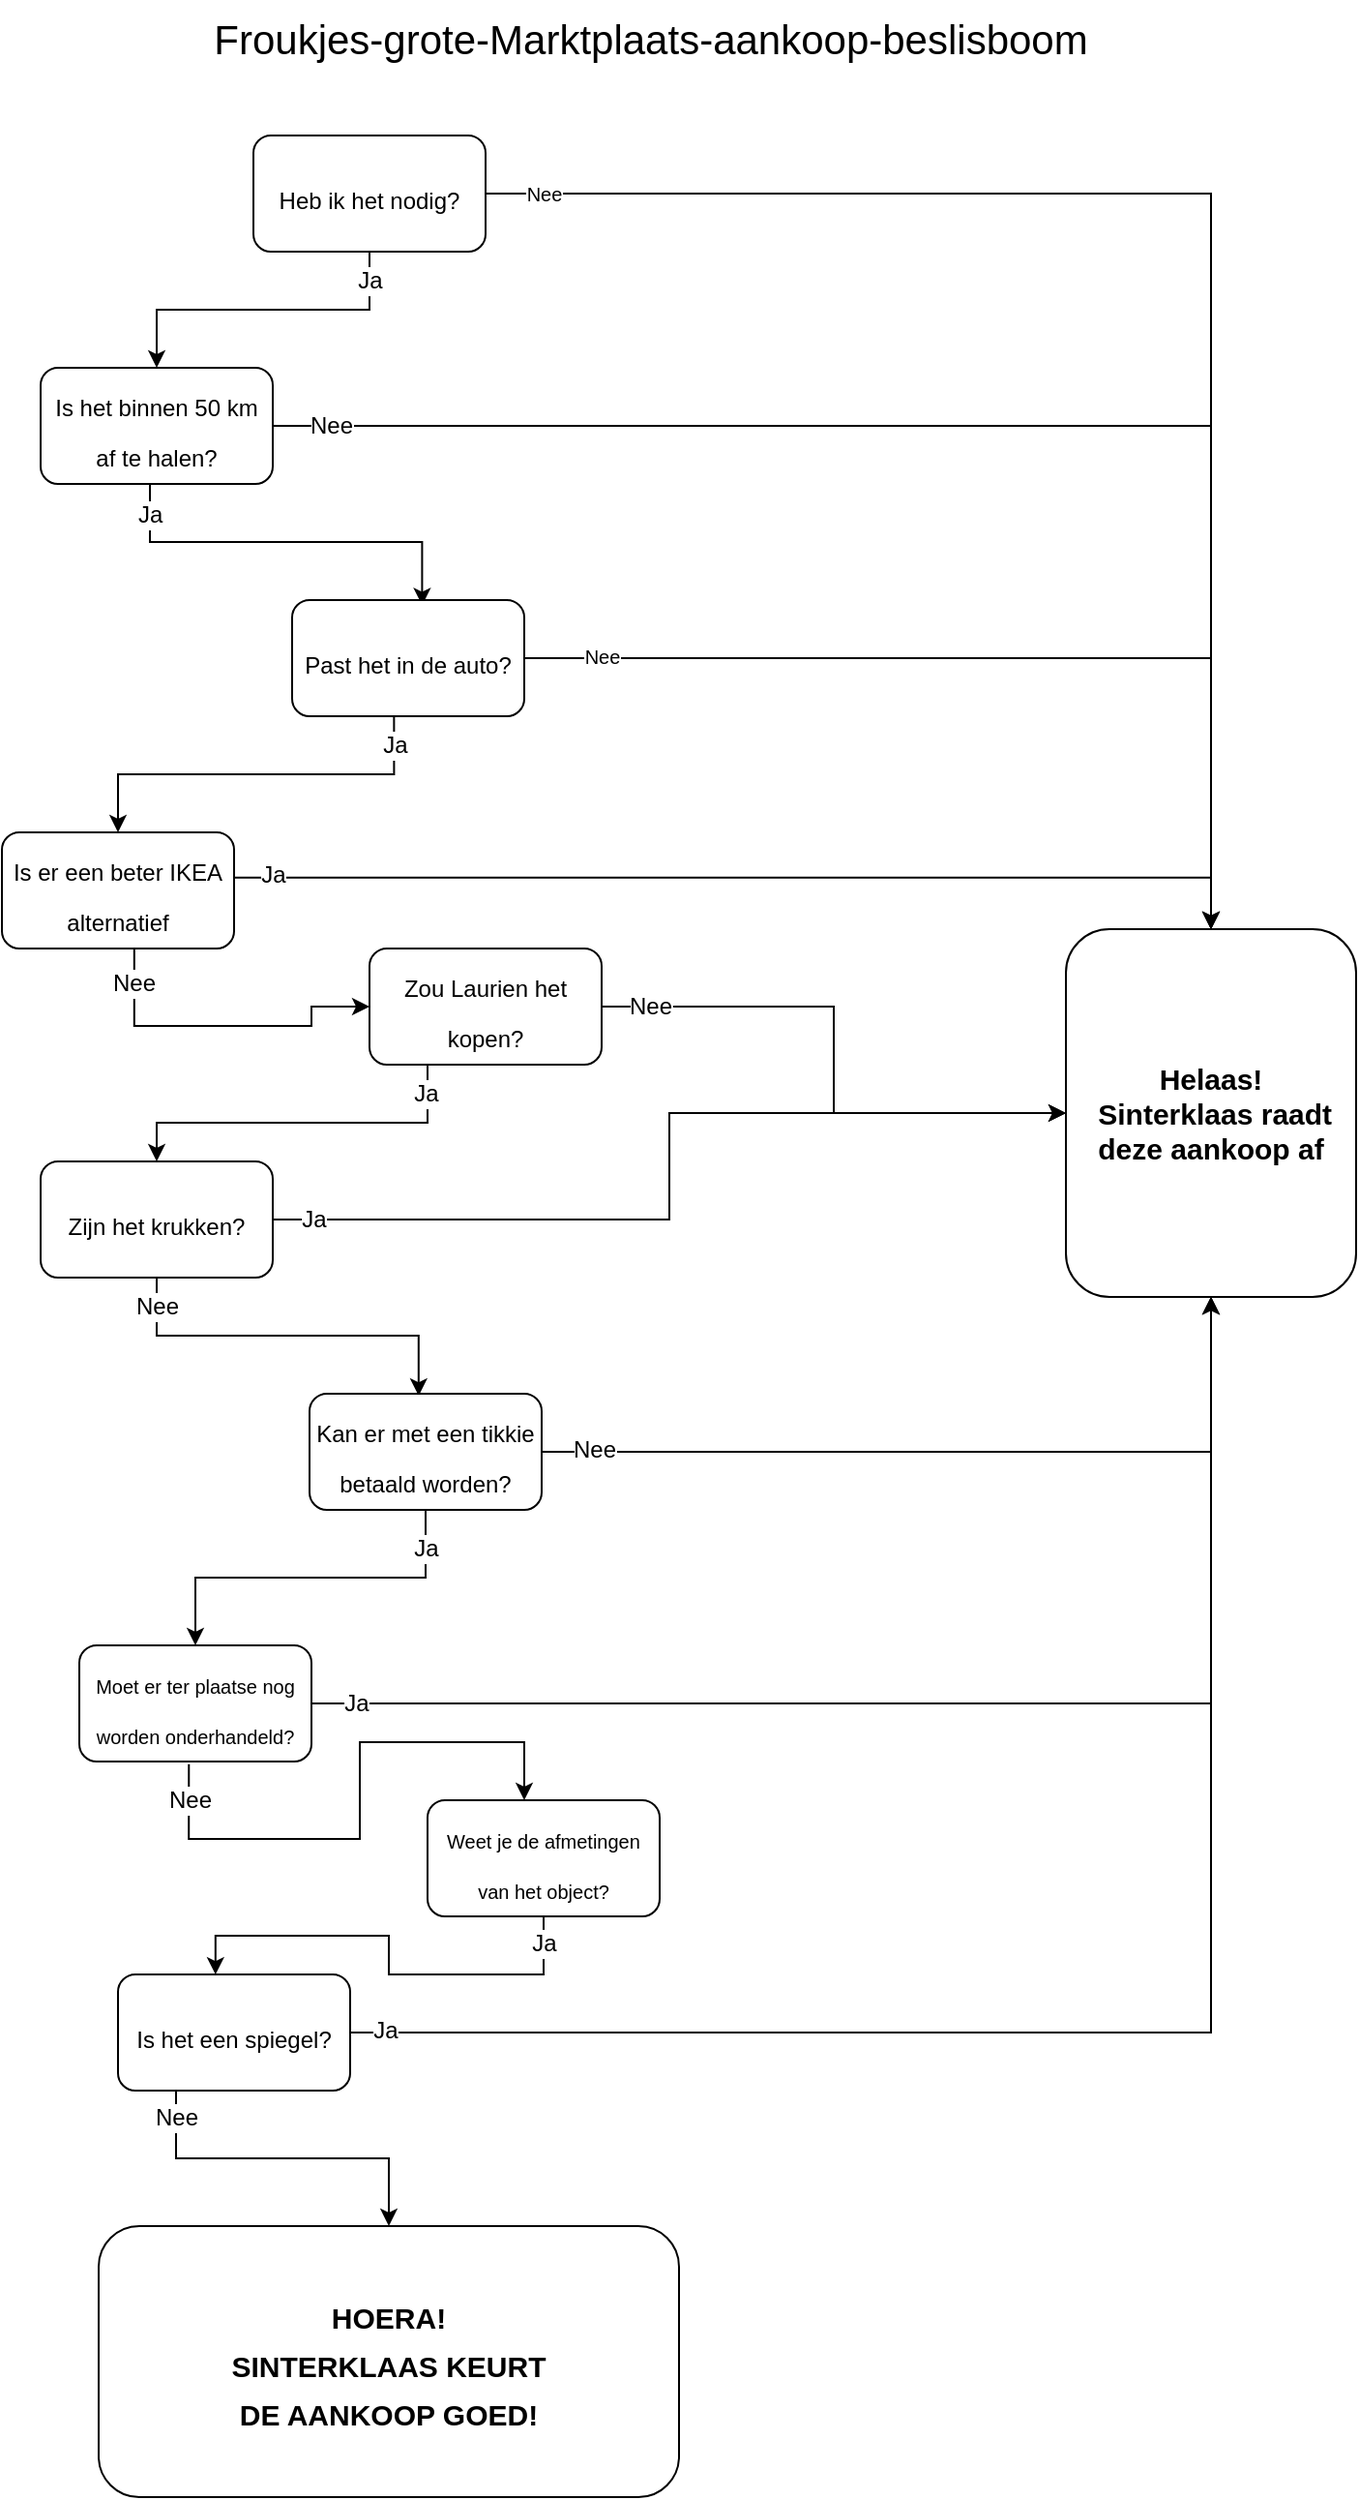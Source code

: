 <mxfile version="20.5.3" type="github">
  <diagram name="Page-1" id="10a91c8b-09ff-31b1-d368-03940ed4cc9e">
    <mxGraphModel dx="831" dy="703" grid="1" gridSize="10" guides="1" tooltips="1" connect="1" arrows="1" fold="1" page="1" pageScale="1" pageWidth="1100" pageHeight="850" background="none" math="0" shadow="0">
      <root>
        <mxCell id="0" />
        <mxCell id="1" parent="0" />
        <mxCell id="cbmwsGL8jix4jwU1fs1p-1" value="&lt;font style=&quot;font-size: 21px;&quot;&gt;Froukjes-grote-Marktplaats-aankoop-beslisboom&lt;/font&gt;" style="text;html=1;align=center;verticalAlign=middle;resizable=0;points=[];autosize=1;strokeColor=none;fillColor=none;" parent="1" vertex="1">
          <mxGeometry x="305" y="80" width="480" height="40" as="geometry" />
        </mxCell>
        <mxCell id="cbmwsGL8jix4jwU1fs1p-4" style="edgeStyle=orthogonalEdgeStyle;rounded=0;orthogonalLoop=1;jettySize=auto;html=1;exitX=0.5;exitY=1;exitDx=0;exitDy=0;entryX=0.5;entryY=0;entryDx=0;entryDy=0;fontSize=12;" parent="1" source="cbmwsGL8jix4jwU1fs1p-2" target="cbmwsGL8jix4jwU1fs1p-3" edge="1">
          <mxGeometry relative="1" as="geometry" />
        </mxCell>
        <mxCell id="cbmwsGL8jix4jwU1fs1p-5" value="Ja" style="edgeLabel;html=1;align=center;verticalAlign=middle;resizable=0;points=[];fontSize=12;" parent="cbmwsGL8jix4jwU1fs1p-4" vertex="1" connectable="0">
          <mxGeometry x="-0.179" relative="1" as="geometry">
            <mxPoint x="40" y="-15" as="offset" />
          </mxGeometry>
        </mxCell>
        <mxCell id="cbmwsGL8jix4jwU1fs1p-7" style="edgeStyle=orthogonalEdgeStyle;rounded=0;orthogonalLoop=1;jettySize=auto;html=1;entryX=0.5;entryY=0;entryDx=0;entryDy=0;fontSize=12;" parent="1" source="cbmwsGL8jix4jwU1fs1p-2" target="cbmwsGL8jix4jwU1fs1p-6" edge="1">
          <mxGeometry relative="1" as="geometry" />
        </mxCell>
        <mxCell id="cbmwsGL8jix4jwU1fs1p-43" value="Nee" style="edgeLabel;html=1;align=center;verticalAlign=middle;resizable=0;points=[];fontSize=10;" parent="cbmwsGL8jix4jwU1fs1p-7" vertex="1" connectable="0">
          <mxGeometry x="-0.889" y="-1" relative="1" as="geometry">
            <mxPoint x="-12" y="-1" as="offset" />
          </mxGeometry>
        </mxCell>
        <mxCell id="cbmwsGL8jix4jwU1fs1p-2" value="&lt;font style=&quot;font-size: 12px;&quot;&gt;Heb ik het nodig?&lt;/font&gt;" style="rounded=1;whiteSpace=wrap;html=1;fontSize=21;" parent="1" vertex="1">
          <mxGeometry x="340" y="150" width="120" height="60" as="geometry" />
        </mxCell>
        <mxCell id="cbmwsGL8jix4jwU1fs1p-10" style="edgeStyle=orthogonalEdgeStyle;rounded=0;orthogonalLoop=1;jettySize=auto;html=1;exitX=0.471;exitY=1.008;exitDx=0;exitDy=0;entryX=0.56;entryY=0.045;entryDx=0;entryDy=0;entryPerimeter=0;fontSize=12;exitPerimeter=0;" parent="1" source="cbmwsGL8jix4jwU1fs1p-3" target="cbmwsGL8jix4jwU1fs1p-9" edge="1">
          <mxGeometry relative="1" as="geometry" />
        </mxCell>
        <mxCell id="cbmwsGL8jix4jwU1fs1p-11" value="Ja&amp;nbsp;" style="edgeLabel;html=1;align=center;verticalAlign=middle;resizable=0;points=[];fontSize=12;" parent="cbmwsGL8jix4jwU1fs1p-10" vertex="1" connectable="0">
          <mxGeometry x="-0.394" y="2" relative="1" as="geometry">
            <mxPoint x="-31" y="-12" as="offset" />
          </mxGeometry>
        </mxCell>
        <mxCell id="cbmwsGL8jix4jwU1fs1p-12" style="edgeStyle=orthogonalEdgeStyle;rounded=0;orthogonalLoop=1;jettySize=auto;html=1;exitX=1;exitY=0.5;exitDx=0;exitDy=0;fontSize=12;" parent="1" source="cbmwsGL8jix4jwU1fs1p-3" target="cbmwsGL8jix4jwU1fs1p-6" edge="1">
          <mxGeometry relative="1" as="geometry" />
        </mxCell>
        <mxCell id="cbmwsGL8jix4jwU1fs1p-13" value="Nee" style="edgeLabel;html=1;align=center;verticalAlign=middle;resizable=0;points=[];fontSize=12;" parent="cbmwsGL8jix4jwU1fs1p-12" vertex="1" connectable="0">
          <mxGeometry x="-0.322" y="-3" relative="1" as="geometry">
            <mxPoint x="-223" y="-3" as="offset" />
          </mxGeometry>
        </mxCell>
        <mxCell id="cbmwsGL8jix4jwU1fs1p-3" value="&lt;font style=&quot;font-size: 12px;&quot;&gt;Is het binnen 50 km af te halen?&lt;/font&gt;" style="rounded=1;whiteSpace=wrap;html=1;fontSize=21;" parent="1" vertex="1">
          <mxGeometry x="230" y="270.0" width="120" height="60" as="geometry" />
        </mxCell>
        <mxCell id="cbmwsGL8jix4jwU1fs1p-6" value="&lt;b style=&quot;font-size: 15px;&quot;&gt;Helaas!&lt;br&gt;&amp;nbsp;Sinterklaas raadt deze aankoop af&lt;/b&gt;" style="rounded=1;whiteSpace=wrap;html=1;fontSize=12;" parent="1" vertex="1">
          <mxGeometry x="760" y="560" width="150" height="190" as="geometry" />
        </mxCell>
        <mxCell id="cbmwsGL8jix4jwU1fs1p-15" style="edgeStyle=orthogonalEdgeStyle;rounded=0;orthogonalLoop=1;jettySize=auto;html=1;exitX=0.439;exitY=0.989;exitDx=0;exitDy=0;entryX=0.5;entryY=0;entryDx=0;entryDy=0;fontSize=12;exitPerimeter=0;" parent="1" source="cbmwsGL8jix4jwU1fs1p-9" target="cbmwsGL8jix4jwU1fs1p-14" edge="1">
          <mxGeometry relative="1" as="geometry" />
        </mxCell>
        <mxCell id="cbmwsGL8jix4jwU1fs1p-17" value="Ja" style="edgeLabel;html=1;align=center;verticalAlign=middle;resizable=0;points=[];fontSize=12;" parent="cbmwsGL8jix4jwU1fs1p-15" vertex="1" connectable="0">
          <mxGeometry x="-0.291" y="1" relative="1" as="geometry">
            <mxPoint x="41" y="-16" as="offset" />
          </mxGeometry>
        </mxCell>
        <mxCell id="cbmwsGL8jix4jwU1fs1p-45" style="edgeStyle=orthogonalEdgeStyle;rounded=0;orthogonalLoop=1;jettySize=auto;html=1;exitX=1;exitY=0.5;exitDx=0;exitDy=0;entryX=0.5;entryY=0;entryDx=0;entryDy=0;fontSize=10;" parent="1" source="cbmwsGL8jix4jwU1fs1p-9" target="cbmwsGL8jix4jwU1fs1p-6" edge="1">
          <mxGeometry relative="1" as="geometry" />
        </mxCell>
        <mxCell id="cbmwsGL8jix4jwU1fs1p-46" value="Nee" style="edgeLabel;html=1;align=center;verticalAlign=middle;resizable=0;points=[];fontSize=10;" parent="cbmwsGL8jix4jwU1fs1p-45" vertex="1" connectable="0">
          <mxGeometry x="-0.838" y="1" relative="1" as="geometry">
            <mxPoint as="offset" />
          </mxGeometry>
        </mxCell>
        <mxCell id="cbmwsGL8jix4jwU1fs1p-9" value="&lt;font style=&quot;font-size: 12px;&quot;&gt;Past het in de auto?&lt;/font&gt;" style="rounded=1;whiteSpace=wrap;html=1;fontSize=21;" parent="1" vertex="1">
          <mxGeometry x="360" y="390.0" width="120" height="60" as="geometry" />
        </mxCell>
        <mxCell id="cbmwsGL8jix4jwU1fs1p-20" style="edgeStyle=orthogonalEdgeStyle;rounded=0;orthogonalLoop=1;jettySize=auto;html=1;exitX=0.57;exitY=0.97;exitDx=0;exitDy=0;entryX=0;entryY=0.5;entryDx=0;entryDy=0;fontSize=12;exitPerimeter=0;" parent="1" source="cbmwsGL8jix4jwU1fs1p-14" target="cbmwsGL8jix4jwU1fs1p-19" edge="1">
          <mxGeometry relative="1" as="geometry">
            <Array as="points">
              <mxPoint x="278" y="610" />
              <mxPoint x="370" y="610" />
              <mxPoint x="370" y="600" />
            </Array>
          </mxGeometry>
        </mxCell>
        <mxCell id="cbmwsGL8jix4jwU1fs1p-21" value="Nee" style="edgeLabel;html=1;align=center;verticalAlign=middle;resizable=0;points=[];fontSize=12;" parent="cbmwsGL8jix4jwU1fs1p-20" vertex="1" connectable="0">
          <mxGeometry x="-0.133" y="-3" relative="1" as="geometry">
            <mxPoint x="-34" y="-25" as="offset" />
          </mxGeometry>
        </mxCell>
        <mxCell id="cbmwsGL8jix4jwU1fs1p-22" style="edgeStyle=orthogonalEdgeStyle;rounded=0;orthogonalLoop=1;jettySize=auto;html=1;exitX=0.981;exitY=0.39;exitDx=0;exitDy=0;fontSize=12;exitPerimeter=0;entryX=0.5;entryY=0;entryDx=0;entryDy=0;" parent="1" source="cbmwsGL8jix4jwU1fs1p-14" target="cbmwsGL8jix4jwU1fs1p-6" edge="1">
          <mxGeometry relative="1" as="geometry" />
        </mxCell>
        <mxCell id="cbmwsGL8jix4jwU1fs1p-24" value="Ja" style="edgeLabel;html=1;align=center;verticalAlign=middle;resizable=0;points=[];fontSize=12;" parent="cbmwsGL8jix4jwU1fs1p-22" vertex="1" connectable="0">
          <mxGeometry x="-0.498" y="-4" relative="1" as="geometry">
            <mxPoint x="-112" y="-6" as="offset" />
          </mxGeometry>
        </mxCell>
        <mxCell id="cbmwsGL8jix4jwU1fs1p-14" value="&lt;font style=&quot;font-size: 12px;&quot;&gt;Is er een beter IKEA alternatief&lt;/font&gt;" style="rounded=1;whiteSpace=wrap;html=1;fontSize=21;" parent="1" vertex="1">
          <mxGeometry x="210" y="510.0" width="120" height="60" as="geometry" />
        </mxCell>
        <mxCell id="cbmwsGL8jix4jwU1fs1p-26" style="edgeStyle=orthogonalEdgeStyle;rounded=0;orthogonalLoop=1;jettySize=auto;html=1;exitX=0.25;exitY=1;exitDx=0;exitDy=0;entryX=0.5;entryY=0;entryDx=0;entryDy=0;fontSize=12;" parent="1" source="cbmwsGL8jix4jwU1fs1p-19" target="cbmwsGL8jix4jwU1fs1p-23" edge="1">
          <mxGeometry relative="1" as="geometry">
            <Array as="points">
              <mxPoint x="430" y="660" />
              <mxPoint x="290" y="660" />
            </Array>
          </mxGeometry>
        </mxCell>
        <mxCell id="cbmwsGL8jix4jwU1fs1p-27" value="Ja" style="edgeLabel;html=1;align=center;verticalAlign=middle;resizable=0;points=[];fontSize=12;" parent="cbmwsGL8jix4jwU1fs1p-26" vertex="1" connectable="0">
          <mxGeometry x="-0.295" y="1" relative="1" as="geometry">
            <mxPoint x="36" y="-16" as="offset" />
          </mxGeometry>
        </mxCell>
        <mxCell id="1iGPtm82k_AsOKl7fkwN-10" style="edgeStyle=orthogonalEdgeStyle;rounded=0;orthogonalLoop=1;jettySize=auto;html=1;exitX=1;exitY=0.5;exitDx=0;exitDy=0;fontSize=12;" edge="1" parent="1" source="cbmwsGL8jix4jwU1fs1p-19" target="cbmwsGL8jix4jwU1fs1p-6">
          <mxGeometry relative="1" as="geometry" />
        </mxCell>
        <mxCell id="1iGPtm82k_AsOKl7fkwN-13" value="Nee" style="edgeLabel;html=1;align=center;verticalAlign=middle;resizable=0;points=[];fontSize=12;" vertex="1" connectable="0" parent="1iGPtm82k_AsOKl7fkwN-10">
          <mxGeometry x="-0.833" relative="1" as="geometry">
            <mxPoint as="offset" />
          </mxGeometry>
        </mxCell>
        <mxCell id="cbmwsGL8jix4jwU1fs1p-19" value="&lt;font style=&quot;font-size: 12px;&quot;&gt;Zou Laurien het kopen?&lt;/font&gt;" style="rounded=1;whiteSpace=wrap;html=1;fontSize=21;" parent="1" vertex="1">
          <mxGeometry x="400" y="570" width="120" height="60" as="geometry" />
        </mxCell>
        <mxCell id="cbmwsGL8jix4jwU1fs1p-32" style="edgeStyle=orthogonalEdgeStyle;rounded=0;orthogonalLoop=1;jettySize=auto;html=1;exitX=0.5;exitY=1;exitDx=0;exitDy=0;entryX=0.47;entryY=0.018;entryDx=0;entryDy=0;entryPerimeter=0;fontSize=12;" parent="1" source="cbmwsGL8jix4jwU1fs1p-23" target="cbmwsGL8jix4jwU1fs1p-31" edge="1">
          <mxGeometry relative="1" as="geometry" />
        </mxCell>
        <mxCell id="cbmwsGL8jix4jwU1fs1p-33" value="Nee" style="edgeLabel;html=1;align=center;verticalAlign=middle;resizable=0;points=[];fontSize=12;" parent="cbmwsGL8jix4jwU1fs1p-32" vertex="1" connectable="0">
          <mxGeometry x="-0.331" relative="1" as="geometry">
            <mxPoint x="-36" y="-15" as="offset" />
          </mxGeometry>
        </mxCell>
        <mxCell id="1iGPtm82k_AsOKl7fkwN-11" style="edgeStyle=orthogonalEdgeStyle;rounded=0;orthogonalLoop=1;jettySize=auto;html=1;exitX=1;exitY=0.5;exitDx=0;exitDy=0;entryX=0;entryY=0.5;entryDx=0;entryDy=0;fontSize=12;" edge="1" parent="1" source="cbmwsGL8jix4jwU1fs1p-23" target="cbmwsGL8jix4jwU1fs1p-6">
          <mxGeometry relative="1" as="geometry" />
        </mxCell>
        <mxCell id="1iGPtm82k_AsOKl7fkwN-12" value="Ja" style="edgeLabel;html=1;align=center;verticalAlign=middle;resizable=0;points=[];fontSize=12;" vertex="1" connectable="0" parent="1iGPtm82k_AsOKl7fkwN-11">
          <mxGeometry x="-0.869" relative="1" as="geometry">
            <mxPoint x="-10" as="offset" />
          </mxGeometry>
        </mxCell>
        <mxCell id="cbmwsGL8jix4jwU1fs1p-23" value="&lt;font style=&quot;font-size: 12px;&quot;&gt;Zijn het krukken?&lt;/font&gt;" style="rounded=1;whiteSpace=wrap;html=1;fontSize=21;" parent="1" vertex="1">
          <mxGeometry x="230" y="680" width="120" height="60" as="geometry" />
        </mxCell>
        <mxCell id="cbmwsGL8jix4jwU1fs1p-38" style="edgeStyle=orthogonalEdgeStyle;rounded=0;orthogonalLoop=1;jettySize=auto;html=1;entryX=0.5;entryY=1;entryDx=0;entryDy=0;fontSize=12;" parent="1" source="cbmwsGL8jix4jwU1fs1p-31" target="cbmwsGL8jix4jwU1fs1p-6" edge="1">
          <mxGeometry relative="1" as="geometry" />
        </mxCell>
        <mxCell id="cbmwsGL8jix4jwU1fs1p-39" value="Nee" style="edgeLabel;html=1;align=center;verticalAlign=middle;resizable=0;points=[];fontSize=12;" parent="cbmwsGL8jix4jwU1fs1p-38" vertex="1" connectable="0">
          <mxGeometry x="-0.921" y="-1" relative="1" as="geometry">
            <mxPoint x="10" y="-2" as="offset" />
          </mxGeometry>
        </mxCell>
        <mxCell id="cbmwsGL8jix4jwU1fs1p-41" style="edgeStyle=orthogonalEdgeStyle;rounded=0;orthogonalLoop=1;jettySize=auto;html=1;fontSize=12;" parent="1" source="cbmwsGL8jix4jwU1fs1p-31" target="cbmwsGL8jix4jwU1fs1p-40" edge="1">
          <mxGeometry relative="1" as="geometry" />
        </mxCell>
        <mxCell id="cbmwsGL8jix4jwU1fs1p-52" value="Ja" style="edgeLabel;html=1;align=center;verticalAlign=middle;resizable=0;points=[];fontSize=12;" parent="cbmwsGL8jix4jwU1fs1p-41" vertex="1" connectable="0">
          <mxGeometry x="-0.216" y="-1" relative="1" as="geometry">
            <mxPoint x="39" y="-14" as="offset" />
          </mxGeometry>
        </mxCell>
        <mxCell id="cbmwsGL8jix4jwU1fs1p-31" value="&lt;font style=&quot;font-size: 12px;&quot;&gt;Kan er met een tikkie betaald worden?&lt;/font&gt;" style="rounded=1;whiteSpace=wrap;html=1;fontSize=21;" parent="1" vertex="1">
          <mxGeometry x="369" y="800" width="120" height="60" as="geometry" />
        </mxCell>
        <mxCell id="1iGPtm82k_AsOKl7fkwN-2" style="edgeStyle=orthogonalEdgeStyle;rounded=0;orthogonalLoop=1;jettySize=auto;html=1;fontSize=12;exitX=0.472;exitY=1.023;exitDx=0;exitDy=0;exitPerimeter=0;" edge="1" parent="1" source="cbmwsGL8jix4jwU1fs1p-40" target="1iGPtm82k_AsOKl7fkwN-1">
          <mxGeometry relative="1" as="geometry">
            <Array as="points">
              <mxPoint x="307" y="1030" />
              <mxPoint x="395" y="1030" />
              <mxPoint x="395" y="980" />
              <mxPoint x="480" y="980" />
            </Array>
          </mxGeometry>
        </mxCell>
        <mxCell id="1iGPtm82k_AsOKl7fkwN-3" value="Nee" style="edgeLabel;html=1;align=center;verticalAlign=middle;resizable=0;points=[];fontSize=12;" vertex="1" connectable="0" parent="1iGPtm82k_AsOKl7fkwN-2">
          <mxGeometry x="-0.588" y="-1" relative="1" as="geometry">
            <mxPoint x="-21" y="-21" as="offset" />
          </mxGeometry>
        </mxCell>
        <mxCell id="1iGPtm82k_AsOKl7fkwN-8" style="edgeStyle=orthogonalEdgeStyle;rounded=0;orthogonalLoop=1;jettySize=auto;html=1;exitX=1;exitY=0.5;exitDx=0;exitDy=0;entryX=0.5;entryY=1;entryDx=0;entryDy=0;fontSize=12;" edge="1" parent="1" source="cbmwsGL8jix4jwU1fs1p-40" target="cbmwsGL8jix4jwU1fs1p-6">
          <mxGeometry relative="1" as="geometry" />
        </mxCell>
        <mxCell id="1iGPtm82k_AsOKl7fkwN-9" value="Ja" style="edgeLabel;html=1;align=center;verticalAlign=middle;resizable=0;points=[];fontSize=12;" vertex="1" connectable="0" parent="1iGPtm82k_AsOKl7fkwN-8">
          <mxGeometry x="-0.883" y="4" relative="1" as="geometry">
            <mxPoint x="-17" y="4" as="offset" />
          </mxGeometry>
        </mxCell>
        <mxCell id="cbmwsGL8jix4jwU1fs1p-40" value="&lt;font style=&quot;font-size: 10px;&quot;&gt;Moet er ter plaatse nog worden onderhandeld?&lt;/font&gt;" style="rounded=1;whiteSpace=wrap;html=1;fontSize=21;" parent="1" vertex="1">
          <mxGeometry x="250" y="930" width="120" height="60" as="geometry" />
        </mxCell>
        <mxCell id="cbmwsGL8jix4jwU1fs1p-50" style="edgeStyle=orthogonalEdgeStyle;rounded=0;orthogonalLoop=1;jettySize=auto;html=1;fontSize=15;" parent="1" source="cbmwsGL8jix4jwU1fs1p-48" target="cbmwsGL8jix4jwU1fs1p-6" edge="1">
          <mxGeometry relative="1" as="geometry" />
        </mxCell>
        <mxCell id="cbmwsGL8jix4jwU1fs1p-51" value="Ja" style="edgeLabel;html=1;align=center;verticalAlign=middle;resizable=0;points=[];fontSize=12;" parent="cbmwsGL8jix4jwU1fs1p-50" vertex="1" connectable="0">
          <mxGeometry x="-0.937" y="1" relative="1" as="geometry">
            <mxPoint x="-8" as="offset" />
          </mxGeometry>
        </mxCell>
        <mxCell id="cbmwsGL8jix4jwU1fs1p-54" style="edgeStyle=orthogonalEdgeStyle;rounded=0;orthogonalLoop=1;jettySize=auto;html=1;exitX=0.25;exitY=1;exitDx=0;exitDy=0;entryX=0.5;entryY=0;entryDx=0;entryDy=0;fontSize=12;" parent="1" source="cbmwsGL8jix4jwU1fs1p-48" target="cbmwsGL8jix4jwU1fs1p-53" edge="1">
          <mxGeometry relative="1" as="geometry" />
        </mxCell>
        <mxCell id="cbmwsGL8jix4jwU1fs1p-55" value="Nee" style="edgeLabel;html=1;align=center;verticalAlign=middle;resizable=0;points=[];fontSize=12;" parent="cbmwsGL8jix4jwU1fs1p-54" vertex="1" connectable="0">
          <mxGeometry x="-0.731" relative="1" as="geometry">
            <mxPoint y="-10" as="offset" />
          </mxGeometry>
        </mxCell>
        <mxCell id="cbmwsGL8jix4jwU1fs1p-48" value="&lt;font style=&quot;font-size: 12px;&quot;&gt;Is het een spiegel?&lt;/font&gt;" style="rounded=1;whiteSpace=wrap;html=1;fontSize=21;" parent="1" vertex="1">
          <mxGeometry x="270" y="1100" width="120" height="60" as="geometry" />
        </mxCell>
        <mxCell id="cbmwsGL8jix4jwU1fs1p-53" value="&lt;span style=&quot;font-size: 15px;&quot;&gt;&lt;b&gt;HOERA! &lt;br&gt;SINTERKLAAS KEURT &lt;br&gt;DE AANKOOP GOED!&lt;/b&gt;&lt;br&gt;&lt;/span&gt;" style="rounded=1;whiteSpace=wrap;html=1;fontSize=21;" parent="1" vertex="1">
          <mxGeometry x="260" y="1230" width="300" height="140" as="geometry" />
        </mxCell>
        <mxCell id="1iGPtm82k_AsOKl7fkwN-14" style="edgeStyle=orthogonalEdgeStyle;rounded=0;orthogonalLoop=1;jettySize=auto;html=1;exitX=0.5;exitY=1;exitDx=0;exitDy=0;entryX=0.42;entryY=0.001;entryDx=0;entryDy=0;entryPerimeter=0;fontSize=12;" edge="1" parent="1" source="1iGPtm82k_AsOKl7fkwN-1" target="cbmwsGL8jix4jwU1fs1p-48">
          <mxGeometry relative="1" as="geometry">
            <Array as="points">
              <mxPoint x="490" y="1100" />
              <mxPoint x="410" y="1100" />
              <mxPoint x="410" y="1080" />
              <mxPoint x="320" y="1080" />
            </Array>
          </mxGeometry>
        </mxCell>
        <mxCell id="1iGPtm82k_AsOKl7fkwN-15" value="Ja" style="edgeLabel;html=1;align=center;verticalAlign=middle;resizable=0;points=[];fontSize=12;" vertex="1" connectable="0" parent="1iGPtm82k_AsOKl7fkwN-14">
          <mxGeometry x="-0.759" y="-2" relative="1" as="geometry">
            <mxPoint x="2" y="-15" as="offset" />
          </mxGeometry>
        </mxCell>
        <mxCell id="1iGPtm82k_AsOKl7fkwN-1" value="&lt;font style=&quot;font-size: 10px;&quot;&gt;Weet je de afmetingen van het object?&lt;/font&gt;" style="rounded=1;whiteSpace=wrap;html=1;fontSize=21;" vertex="1" parent="1">
          <mxGeometry x="430" y="1010" width="120" height="60" as="geometry" />
        </mxCell>
      </root>
    </mxGraphModel>
  </diagram>
</mxfile>
